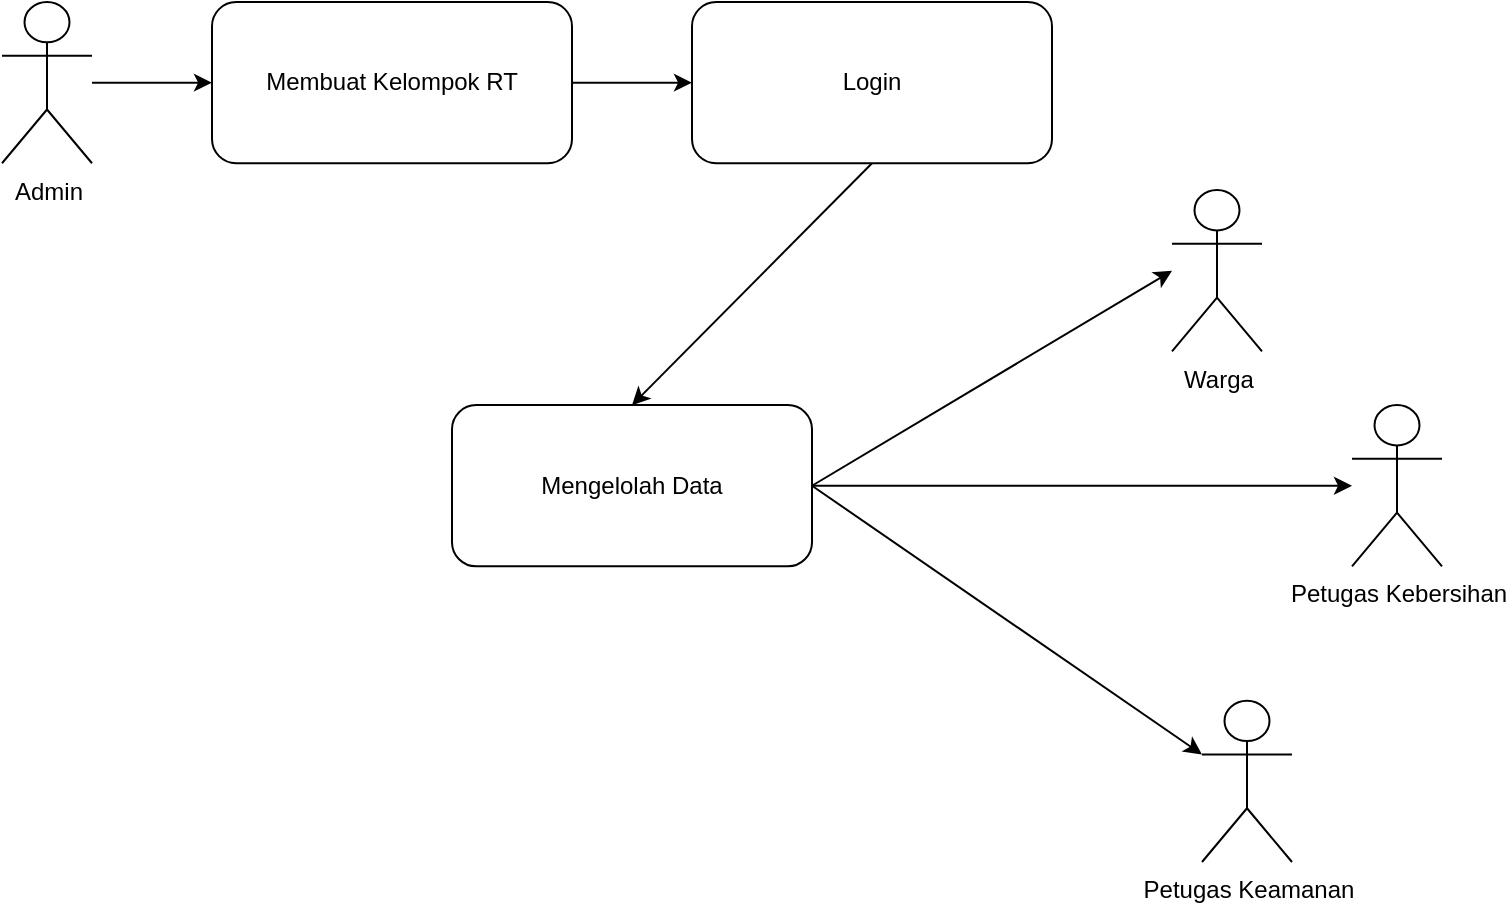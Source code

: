 <mxfile version="24.7.14" pages="2">
  <diagram name="Admin Membuat Kelompok RT" id="uUqU5CrEM_G62iN2e3Nz">
    <mxGraphModel dx="1050" dy="569" grid="1" gridSize="10" guides="1" tooltips="1" connect="1" arrows="1" fold="1" page="1" pageScale="1" pageWidth="827" pageHeight="1169" math="0" shadow="0">
      <root>
        <mxCell id="0" />
        <mxCell id="1" parent="0" />
        <mxCell id="VasYuGEAmKwoluL_s3sP-33" value="" style="group" vertex="1" connectable="0" parent="1">
          <mxGeometry x="54" y="40" width="720" height="430" as="geometry" />
        </mxCell>
        <mxCell id="SjfnZN5aaQaaMmX9uguc-9" value="" style="edgeStyle=orthogonalEdgeStyle;rounded=0;orthogonalLoop=1;jettySize=auto;html=1;entryX=0;entryY=0.5;entryDx=0;entryDy=0;" parent="VasYuGEAmKwoluL_s3sP-33" source="SjfnZN5aaQaaMmX9uguc-1" target="VasYuGEAmKwoluL_s3sP-12" edge="1">
          <mxGeometry relative="1" as="geometry">
            <mxPoint x="210" y="40.312" as="targetPoint" />
          </mxGeometry>
        </mxCell>
        <mxCell id="SjfnZN5aaQaaMmX9uguc-1" value="Admin" style="shape=umlActor;verticalLabelPosition=bottom;verticalAlign=top;html=1;outlineConnect=0;" parent="VasYuGEAmKwoluL_s3sP-33" vertex="1">
          <mxGeometry width="45" height="80.625" as="geometry" />
        </mxCell>
        <mxCell id="VasYuGEAmKwoluL_s3sP-32" value="" style="edgeStyle=orthogonalEdgeStyle;rounded=0;orthogonalLoop=1;jettySize=auto;html=1;" edge="1" parent="VasYuGEAmKwoluL_s3sP-33" source="VasYuGEAmKwoluL_s3sP-12" target="VasYuGEAmKwoluL_s3sP-31">
          <mxGeometry relative="1" as="geometry" />
        </mxCell>
        <mxCell id="VasYuGEAmKwoluL_s3sP-12" value="Membuat Kelompok RT" style="rounded=1;whiteSpace=wrap;html=1;" vertex="1" parent="VasYuGEAmKwoluL_s3sP-33">
          <mxGeometry x="105" width="180" height="80.625" as="geometry" />
        </mxCell>
        <mxCell id="VasYuGEAmKwoluL_s3sP-14" value="Mengelolah Data" style="rounded=1;whiteSpace=wrap;html=1;" vertex="1" parent="VasYuGEAmKwoluL_s3sP-33">
          <mxGeometry x="225" y="201.562" width="180" height="80.625" as="geometry" />
        </mxCell>
        <mxCell id="VasYuGEAmKwoluL_s3sP-16" value="" style="endArrow=classic;html=1;rounded=0;exitX=0.5;exitY=1;exitDx=0;exitDy=0;entryX=0.5;entryY=0;entryDx=0;entryDy=0;" edge="1" parent="VasYuGEAmKwoluL_s3sP-33" source="VasYuGEAmKwoluL_s3sP-31" target="VasYuGEAmKwoluL_s3sP-14">
          <mxGeometry width="50" height="50" relative="1" as="geometry">
            <mxPoint x="510" y="255.312" as="sourcePoint" />
            <mxPoint x="585" y="188.125" as="targetPoint" />
          </mxGeometry>
        </mxCell>
        <mxCell id="VasYuGEAmKwoluL_s3sP-19" value="" style="endArrow=classic;html=1;rounded=0;exitX=1;exitY=0.5;exitDx=0;exitDy=0;" edge="1" parent="VasYuGEAmKwoluL_s3sP-33" source="VasYuGEAmKwoluL_s3sP-14">
          <mxGeometry width="50" height="50" relative="1" as="geometry">
            <mxPoint x="510" y="376.25" as="sourcePoint" />
            <mxPoint x="585" y="134.375" as="targetPoint" />
          </mxGeometry>
        </mxCell>
        <mxCell id="VasYuGEAmKwoluL_s3sP-20" value="" style="endArrow=classic;html=1;rounded=0;exitX=1;exitY=0.5;exitDx=0;exitDy=0;" edge="1" parent="VasYuGEAmKwoluL_s3sP-33" source="VasYuGEAmKwoluL_s3sP-14" target="VasYuGEAmKwoluL_s3sP-25">
          <mxGeometry width="50" height="50" relative="1" as="geometry">
            <mxPoint x="420" y="255.312" as="sourcePoint" />
            <mxPoint x="585" y="241.875" as="targetPoint" />
          </mxGeometry>
        </mxCell>
        <mxCell id="VasYuGEAmKwoluL_s3sP-21" value="" style="endArrow=classic;html=1;rounded=0;exitX=1;exitY=0.5;exitDx=0;exitDy=0;entryX=0;entryY=0.333;entryDx=0;entryDy=0;entryPerimeter=0;" edge="1" parent="VasYuGEAmKwoluL_s3sP-33" source="VasYuGEAmKwoluL_s3sP-14" target="VasYuGEAmKwoluL_s3sP-27">
          <mxGeometry width="50" height="50" relative="1" as="geometry">
            <mxPoint x="420" y="255.312" as="sourcePoint" />
            <mxPoint x="585" y="362.812" as="targetPoint" />
          </mxGeometry>
        </mxCell>
        <mxCell id="VasYuGEAmKwoluL_s3sP-22" value="Warga&lt;span style=&quot;color: rgba(0, 0, 0, 0); font-family: monospace; font-size: 0px; text-align: start;&quot;&gt;%3CmxGraphModel%3E%3Croot%3E%3CmxCell%20id%3D%220%22%2F%3E%3CmxCell%20id%3D%221%22%20parent%3D%220%22%2F%3E%3CmxCell%20id%3D%222%22%20value%3D%22%22%20style%3D%22endArrow%3Dclassic%3Bhtml%3D1%3Brounded%3D0%3BexitX%3D1%3BexitY%3D0.5%3BexitDx%3D0%3BexitDy%3D0%3B%22%20edge%3D%221%22%20parent%3D%221%22%3E%3CmxGeometry%20width%3D%2250%22%20height%3D%2250%22%20relative%3D%221%22%20as%3D%22geometry%22%3E%3CmxPoint%20x%3D%22320%22%20y%3D%22230%22%20as%3D%22sourcePoint%22%2F%3E%3CmxPoint%20x%3D%22440%22%20y%3D%22230%22%20as%3D%22targetPoint%22%2F%3E%3C%2FmxGeometry%3E%3C%2FmxCell%3E%3C%2Froot%3E%3C%2FmxGraphModel%3E&lt;/span&gt;" style="shape=umlActor;verticalLabelPosition=bottom;verticalAlign=top;html=1;outlineConnect=0;" vertex="1" parent="VasYuGEAmKwoluL_s3sP-33">
          <mxGeometry x="585" y="94.062" width="45" height="80.625" as="geometry" />
        </mxCell>
        <mxCell id="VasYuGEAmKwoluL_s3sP-25" value="Petugas Kebersihan" style="shape=umlActor;verticalLabelPosition=bottom;verticalAlign=top;html=1;outlineConnect=0;" vertex="1" parent="VasYuGEAmKwoluL_s3sP-33">
          <mxGeometry x="675" y="201.562" width="45" height="80.625" as="geometry" />
        </mxCell>
        <mxCell id="VasYuGEAmKwoluL_s3sP-27" value="Petugas Keamanan" style="shape=umlActor;verticalLabelPosition=bottom;verticalAlign=top;html=1;outlineConnect=0;" vertex="1" parent="VasYuGEAmKwoluL_s3sP-33">
          <mxGeometry x="600" y="349.375" width="45" height="80.625" as="geometry" />
        </mxCell>
        <mxCell id="VasYuGEAmKwoluL_s3sP-31" value="Login" style="rounded=1;whiteSpace=wrap;html=1;" vertex="1" parent="VasYuGEAmKwoluL_s3sP-33">
          <mxGeometry x="345" width="180" height="80.625" as="geometry" />
        </mxCell>
      </root>
    </mxGraphModel>
  </diagram>
  <diagram id="966pAYiJrMpiX9AqyEUw" name="Use case Masalah ">
    <mxGraphModel dx="1050" dy="569" grid="1" gridSize="10" guides="1" tooltips="1" connect="1" arrows="1" fold="1" page="1" pageScale="1" pageWidth="827" pageHeight="1169" math="0" shadow="0">
      <root>
        <mxCell id="0" />
        <mxCell id="1" parent="0" />
        <mxCell id="bX4J5-LRT6ySYycbWe-s-33" style="edgeStyle=orthogonalEdgeStyle;rounded=0;orthogonalLoop=1;jettySize=auto;html=1;entryX=1;entryY=0.5;entryDx=0;entryDy=0;" edge="1" parent="1" source="bX4J5-LRT6ySYycbWe-s-1" target="bX4J5-LRT6ySYycbWe-s-31">
          <mxGeometry relative="1" as="geometry">
            <mxPoint x="620" y="110" as="targetPoint" />
          </mxGeometry>
        </mxCell>
        <mxCell id="bX4J5-LRT6ySYycbWe-s-1" value="Admin" style="shape=umlActor;verticalLabelPosition=bottom;verticalAlign=top;html=1;outlineConnect=0;" vertex="1" parent="1">
          <mxGeometry x="760" y="40" width="30" height="60" as="geometry" />
        </mxCell>
        <mxCell id="bX4J5-LRT6ySYycbWe-s-34" style="edgeStyle=orthogonalEdgeStyle;rounded=0;orthogonalLoop=1;jettySize=auto;html=1;entryX=1;entryY=0.5;entryDx=0;entryDy=0;" edge="1" parent="1" source="bX4J5-LRT6ySYycbWe-s-2" target="bX4J5-LRT6ySYycbWe-s-31">
          <mxGeometry relative="1" as="geometry" />
        </mxCell>
        <mxCell id="bX4J5-LRT6ySYycbWe-s-2" value="Petugas&lt;div&gt;Kebersihan&lt;/div&gt;" style="shape=umlActor;verticalLabelPosition=bottom;verticalAlign=top;html=1;outlineConnect=0;" vertex="1" parent="1">
          <mxGeometry x="760" y="140" width="30" height="60" as="geometry" />
        </mxCell>
        <mxCell id="bX4J5-LRT6ySYycbWe-s-37" style="edgeStyle=orthogonalEdgeStyle;rounded=0;orthogonalLoop=1;jettySize=auto;html=1;entryX=0;entryY=0.5;entryDx=0;entryDy=0;" edge="1" parent="1" source="bX4J5-LRT6ySYycbWe-s-3" target="bX4J5-LRT6ySYycbWe-s-29">
          <mxGeometry relative="1" as="geometry">
            <Array as="points">
              <mxPoint x="60" y="110" />
              <mxPoint x="60" y="110" />
            </Array>
          </mxGeometry>
        </mxCell>
        <mxCell id="bX4J5-LRT6ySYycbWe-s-39" style="edgeStyle=orthogonalEdgeStyle;rounded=0;orthogonalLoop=1;jettySize=auto;html=1;entryX=0;entryY=0.5;entryDx=0;entryDy=0;" edge="1" parent="1" source="bX4J5-LRT6ySYycbWe-s-3" target="bX4J5-LRT6ySYycbWe-s-30">
          <mxGeometry relative="1" as="geometry">
            <Array as="points">
              <mxPoint x="80" y="110" />
              <mxPoint x="80" y="190" />
            </Array>
          </mxGeometry>
        </mxCell>
        <mxCell id="bX4J5-LRT6ySYycbWe-s-3" value="Warga" style="shape=umlActor;verticalLabelPosition=bottom;verticalAlign=top;html=1;outlineConnect=0;" vertex="1" parent="1">
          <mxGeometry x="20" y="80" width="30" height="60" as="geometry" />
        </mxCell>
        <mxCell id="bX4J5-LRT6ySYycbWe-s-47" value="" style="edgeStyle=orthogonalEdgeStyle;rounded=0;orthogonalLoop=1;jettySize=auto;html=1;" edge="1" parent="1" source="bX4J5-LRT6ySYycbWe-s-21" target="bX4J5-LRT6ySYycbWe-s-44">
          <mxGeometry relative="1" as="geometry" />
        </mxCell>
        <mxCell id="bX4J5-LRT6ySYycbWe-s-21" value="Form Laporan" style="swimlane;whiteSpace=wrap;html=1;" vertex="1" parent="1">
          <mxGeometry x="150" y="40" width="210" height="200" as="geometry" />
        </mxCell>
        <mxCell id="bX4J5-LRT6ySYycbWe-s-29" value="Kebersihan" style="rounded=1;whiteSpace=wrap;html=1;" vertex="1" parent="bX4J5-LRT6ySYycbWe-s-21">
          <mxGeometry x="40" y="40" width="120" height="60" as="geometry" />
        </mxCell>
        <mxCell id="bX4J5-LRT6ySYycbWe-s-30" value="Keamanan" style="rounded=1;whiteSpace=wrap;html=1;" vertex="1" parent="bX4J5-LRT6ySYycbWe-s-21">
          <mxGeometry x="40" y="120" width="120" height="60" as="geometry" />
        </mxCell>
        <mxCell id="bX4J5-LRT6ySYycbWe-s-36" style="edgeStyle=orthogonalEdgeStyle;rounded=0;orthogonalLoop=1;jettySize=auto;html=1;entryX=1;entryY=0.5;entryDx=0;entryDy=0;" edge="1" parent="1" source="bX4J5-LRT6ySYycbWe-s-23" target="bX4J5-LRT6ySYycbWe-s-32">
          <mxGeometry relative="1" as="geometry" />
        </mxCell>
        <mxCell id="bX4J5-LRT6ySYycbWe-s-23" value="Petugas&lt;div&gt;Kebersihan&lt;/div&gt;" style="shape=umlActor;verticalLabelPosition=bottom;verticalAlign=top;html=1;outlineConnect=0;" vertex="1" parent="1">
          <mxGeometry x="760" y="260" width="30" height="60" as="geometry" />
        </mxCell>
        <mxCell id="bX4J5-LRT6ySYycbWe-s-25" value="Respon" style="swimlane;whiteSpace=wrap;html=1;" vertex="1" parent="1">
          <mxGeometry x="430" y="40" width="210" height="200" as="geometry" />
        </mxCell>
        <mxCell id="bX4J5-LRT6ySYycbWe-s-31" value="Respon Kebersihan" style="rounded=1;whiteSpace=wrap;html=1;" vertex="1" parent="bX4J5-LRT6ySYycbWe-s-25">
          <mxGeometry x="30" y="40" width="150" height="60" as="geometry" />
        </mxCell>
        <mxCell id="bX4J5-LRT6ySYycbWe-s-32" value="Respon Keamanan" style="rounded=1;whiteSpace=wrap;html=1;" vertex="1" parent="bX4J5-LRT6ySYycbWe-s-25">
          <mxGeometry x="30" y="120" width="150" height="60" as="geometry" />
        </mxCell>
        <mxCell id="bX4J5-LRT6ySYycbWe-s-35" style="edgeStyle=orthogonalEdgeStyle;rounded=0;orthogonalLoop=1;jettySize=auto;html=1;entryX=1;entryY=0.5;entryDx=0;entryDy=0;" edge="1" parent="1" source="bX4J5-LRT6ySYycbWe-s-1" target="bX4J5-LRT6ySYycbWe-s-32">
          <mxGeometry relative="1" as="geometry">
            <Array as="points">
              <mxPoint x="710" y="90" />
              <mxPoint x="710" y="190" />
            </Array>
          </mxGeometry>
        </mxCell>
        <mxCell id="bX4J5-LRT6ySYycbWe-s-42" style="edgeStyle=orthogonalEdgeStyle;rounded=0;orthogonalLoop=1;jettySize=auto;html=1;entryX=1;entryY=0.5;entryDx=0;entryDy=0;" edge="1" parent="1" source="bX4J5-LRT6ySYycbWe-s-31" target="bX4J5-LRT6ySYycbWe-s-29">
          <mxGeometry relative="1" as="geometry" />
        </mxCell>
        <mxCell id="bX4J5-LRT6ySYycbWe-s-43" style="edgeStyle=orthogonalEdgeStyle;rounded=0;orthogonalLoop=1;jettySize=auto;html=1;entryX=1;entryY=0.5;entryDx=0;entryDy=0;" edge="1" parent="1" source="bX4J5-LRT6ySYycbWe-s-32" target="bX4J5-LRT6ySYycbWe-s-30">
          <mxGeometry relative="1" as="geometry" />
        </mxCell>
        <mxCell id="bX4J5-LRT6ySYycbWe-s-44" value="Riwayat" style="swimlane;whiteSpace=wrap;html=1;" vertex="1" parent="1">
          <mxGeometry x="290" y="290" width="210" height="200" as="geometry" />
        </mxCell>
        <mxCell id="bX4J5-LRT6ySYycbWe-s-45" value="Kebersihan" style="rounded=1;whiteSpace=wrap;html=1;" vertex="1" parent="bX4J5-LRT6ySYycbWe-s-44">
          <mxGeometry x="40" y="40" width="120" height="60" as="geometry" />
        </mxCell>
        <mxCell id="bX4J5-LRT6ySYycbWe-s-46" value="Keamanan" style="rounded=1;whiteSpace=wrap;html=1;" vertex="1" parent="bX4J5-LRT6ySYycbWe-s-44">
          <mxGeometry x="40" y="120" width="120" height="60" as="geometry" />
        </mxCell>
      </root>
    </mxGraphModel>
  </diagram>
</mxfile>
